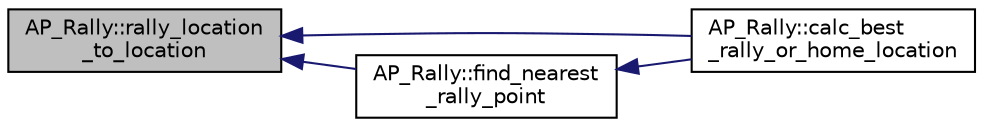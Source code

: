 digraph "AP_Rally::rally_location_to_location"
{
 // INTERACTIVE_SVG=YES
  edge [fontname="Helvetica",fontsize="10",labelfontname="Helvetica",labelfontsize="10"];
  node [fontname="Helvetica",fontsize="10",shape=record];
  rankdir="LR";
  Node1 [label="AP_Rally::rally_location\l_to_location",height=0.2,width=0.4,color="black", fillcolor="grey75", style="filled", fontcolor="black"];
  Node1 -> Node2 [dir="back",color="midnightblue",fontsize="10",style="solid",fontname="Helvetica"];
  Node2 [label="AP_Rally::calc_best\l_rally_or_home_location",height=0.2,width=0.4,color="black", fillcolor="white", style="filled",URL="$classAP__Rally.html#ae280e2921f301fa4cc3991bc85d91801"];
  Node1 -> Node3 [dir="back",color="midnightblue",fontsize="10",style="solid",fontname="Helvetica"];
  Node3 [label="AP_Rally::find_nearest\l_rally_point",height=0.2,width=0.4,color="black", fillcolor="white", style="filled",URL="$classAP__Rally.html#a0b93e6b6133860929bbd7b68be633fa3"];
  Node3 -> Node2 [dir="back",color="midnightblue",fontsize="10",style="solid",fontname="Helvetica"];
}
